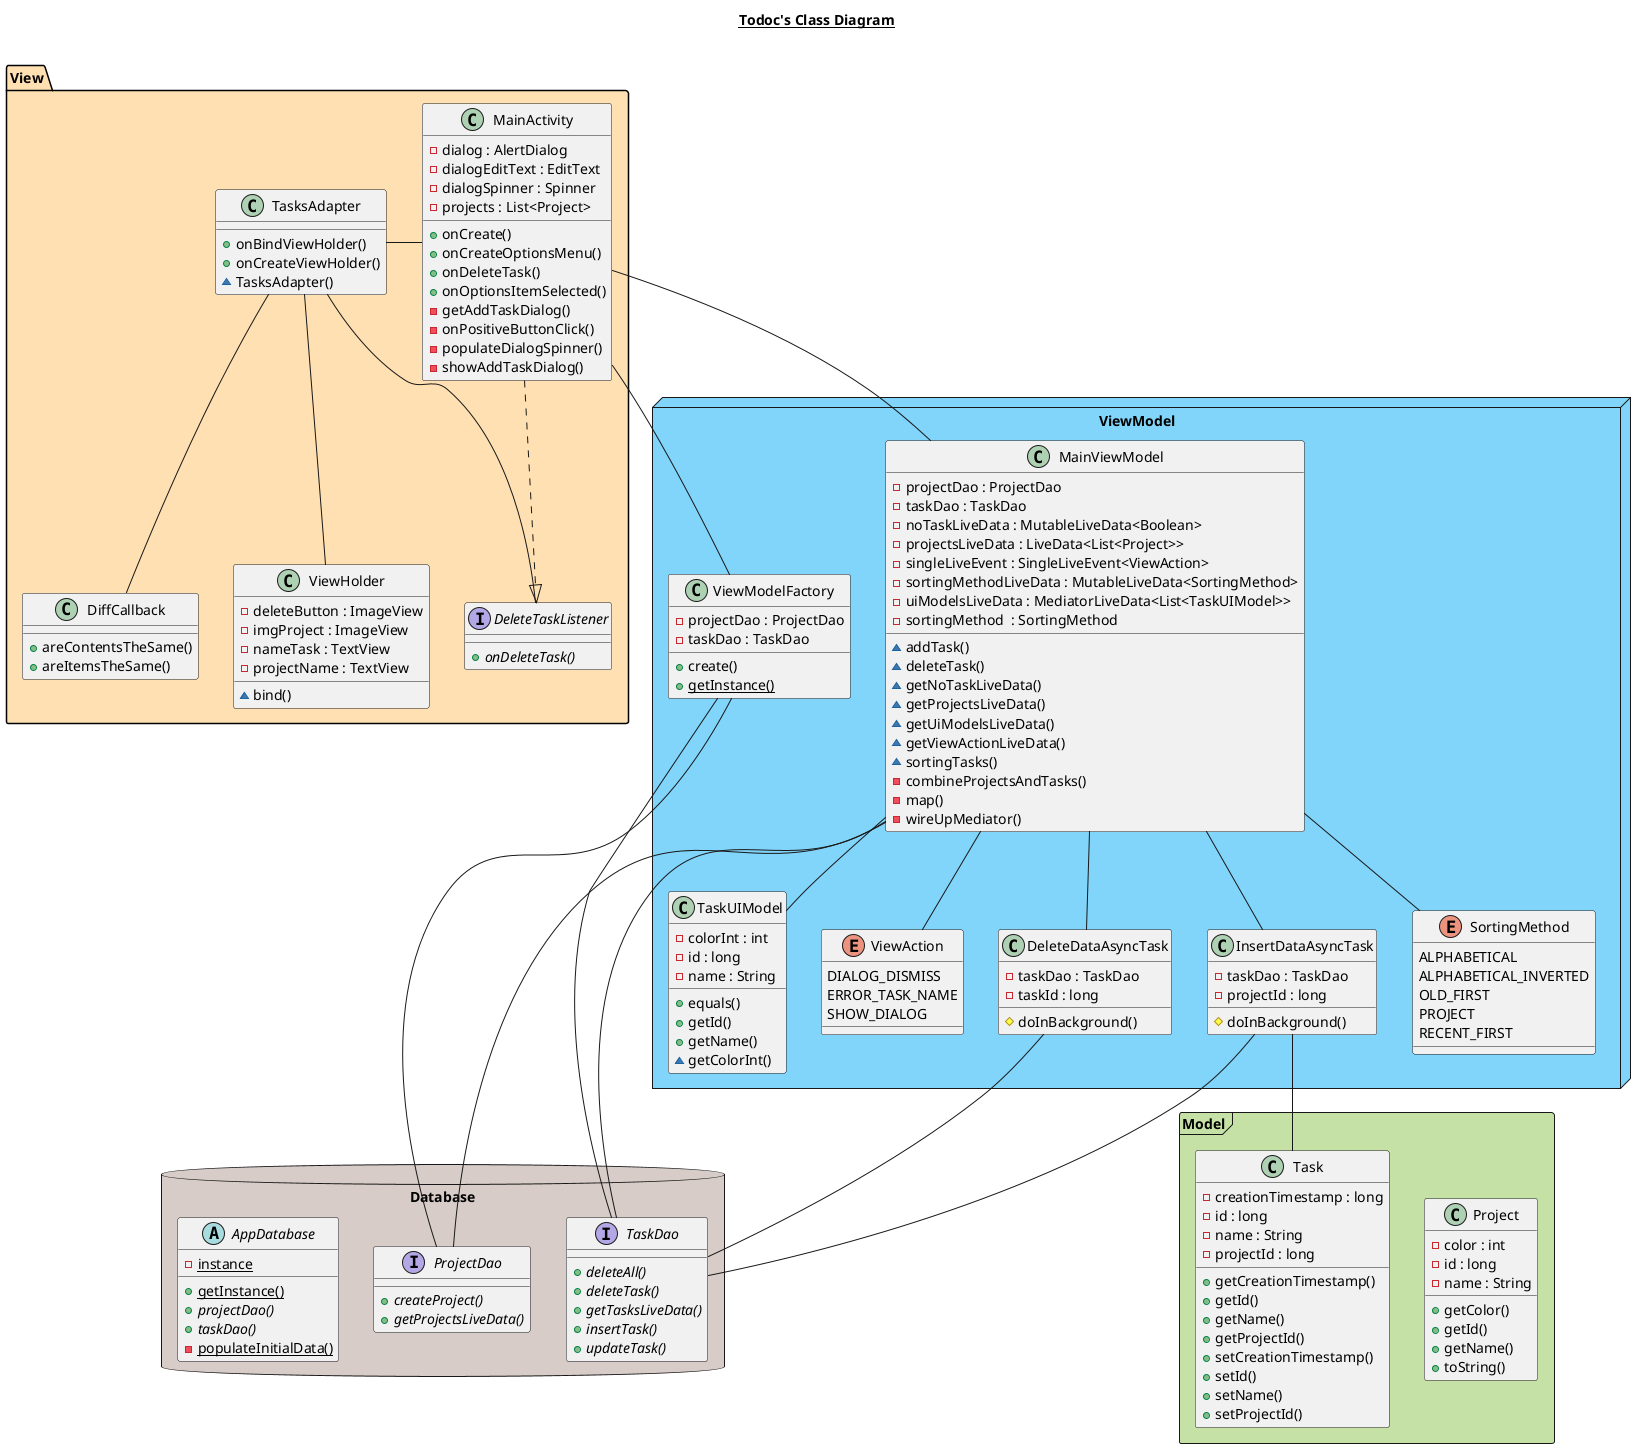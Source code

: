 @startuml

title __Todoc's Class Diagram__\n


package Database <<Database>> #d7ccc8{
  abstract class AppDatabase {
          {static} - instance
          {static} + getInstance()
          {abstract} + projectDao()
          {abstract} + taskDao()
          {static} - populateInitialData()
      }

      interface ProjectDao {
          {abstract} + createProject()
          {abstract} + getProjectsLiveData()
      }


      interface TaskDao {
          {abstract} + deleteAll()
          {abstract} + deleteTask()
          {abstract} + getTasksLiveData()
          {abstract} + insertTask()
          {abstract} + updateTask()
      }
 }



 package Model <<Frame>> #c5e1a5{
    class Project {
          - color : int
          - id : long
          - name : String
          + getColor()
          + getId()
          + getName()
          + toString()
     }

    class Task {
          - creationTimestamp : long
          - id : long
          - name : String
          - projectId : long
          + getCreationTimestamp()
          + getId()
          + getName()
          + getProjectId()
          + setCreationTimestamp()
          + setId()
          + setName()
          + setProjectId()
    }
 }
 package View #ffe0b2{
      class MainActivity {
          - dialog : AlertDialog
          - dialogEditText : EditText
          - dialogSpinner : Spinner
          - projects : List<Project>
          + onCreate()
          + onCreateOptionsMenu()
          + onDeleteTask()
          + onOptionsItemSelected()
          - getAddTaskDialog()
          - onPositiveButtonClick()
          - populateDialogSpinner()
          - showAddTaskDialog()
      }
      class TasksAdapter {
        + onBindViewHolder()
        + onCreateViewHolder()
        ~ TasksAdapter()
      }
       interface DeleteTaskListener {
                {abstract} + onDeleteTask()
            }

            class DiffCallback {
                + areContentsTheSame()
                + areItemsTheSame()
            }

            class ViewHolder {
                - deleteButton : ImageView
                - imgProject : ImageView
                - nameTask : TextView
                - projectName : TextView
                ~ bind()
            }
      MainActivity - TasksAdapter

      TasksAdapter -- DeleteTaskListener
      TasksAdapter -- DiffCallback
      TasksAdapter -- ViewHolder
      MainActivity .|> DeleteTaskListener
 }
 package ViewModel  <<Node>> #81d4fa{
      class MainViewModel {
          - projectDao : ProjectDao
          - taskDao : TaskDao
          - noTaskLiveData : MutableLiveData<Boolean>
          - projectsLiveData : LiveData<List<Project>>
          - singleLiveEvent : SingleLiveEvent<ViewAction>
          - sortingMethodLiveData : MutableLiveData<SortingMethod>
          - uiModelsLiveData : MediatorLiveData<List<TaskUIModel>>
          - sortingMethod  : SortingMethod
          ~ addTask()
          ~ deleteTask()
          ~ getNoTaskLiveData()
          ~ getProjectsLiveData()
          ~ getUiModelsLiveData()
          ~ getViewActionLiveData()
          ~ sortingTasks()
          - combineProjectsAndTasks()
          - map()
          - wireUpMediator()
      }

      class DeleteDataAsyncTask {
          - taskDao : TaskDao
          - taskId : long
          # doInBackground()
      }

     class InsertDataAsyncTask {
          - taskDao : TaskDao
          - projectId : long
          # doInBackground()
      }


      enum SortingMethod {
        ALPHABETICAL
        ALPHABETICAL_INVERTED
        OLD_FIRST
        PROJECT
        RECENT_FIRST
      }


      class TaskUIModel {
          - colorInt : int
          - id : long
          - name : String
          + equals()
          + getId()
          + getName()
          ~ getColorInt()
      }

      enum ViewAction {
        DIALOG_DISMISS
        ERROR_TASK_NAME
        SHOW_DIALOG
      }

      class ViewModelFactory {
          - projectDao : ProjectDao
          - taskDao : TaskDao
          + create()
          {static} + getInstance()
      }


MainActivity -- MainViewModel
MainActivity -- ViewModelFactory

SortingMethod -[hidden]> SortingMethod
TaskUIModel -[hidden]>ViewAction
MainViewModel -- ViewAction
MainViewModel -- TaskUIModel
MainViewModel -- ProjectDao
MainViewModel -- SortingMethod
MainViewModel -- TaskDao
MainViewModel -- DeleteDataAsyncTask
MainViewModel -- InsertDataAsyncTask
DeleteDataAsyncTask - TaskDao
InsertDataAsyncTask -- Task
InsertDataAsyncTask -- TaskDao


ViewModelFactory - ProjectDao
ViewModelFactory - TaskDao




@enduml

